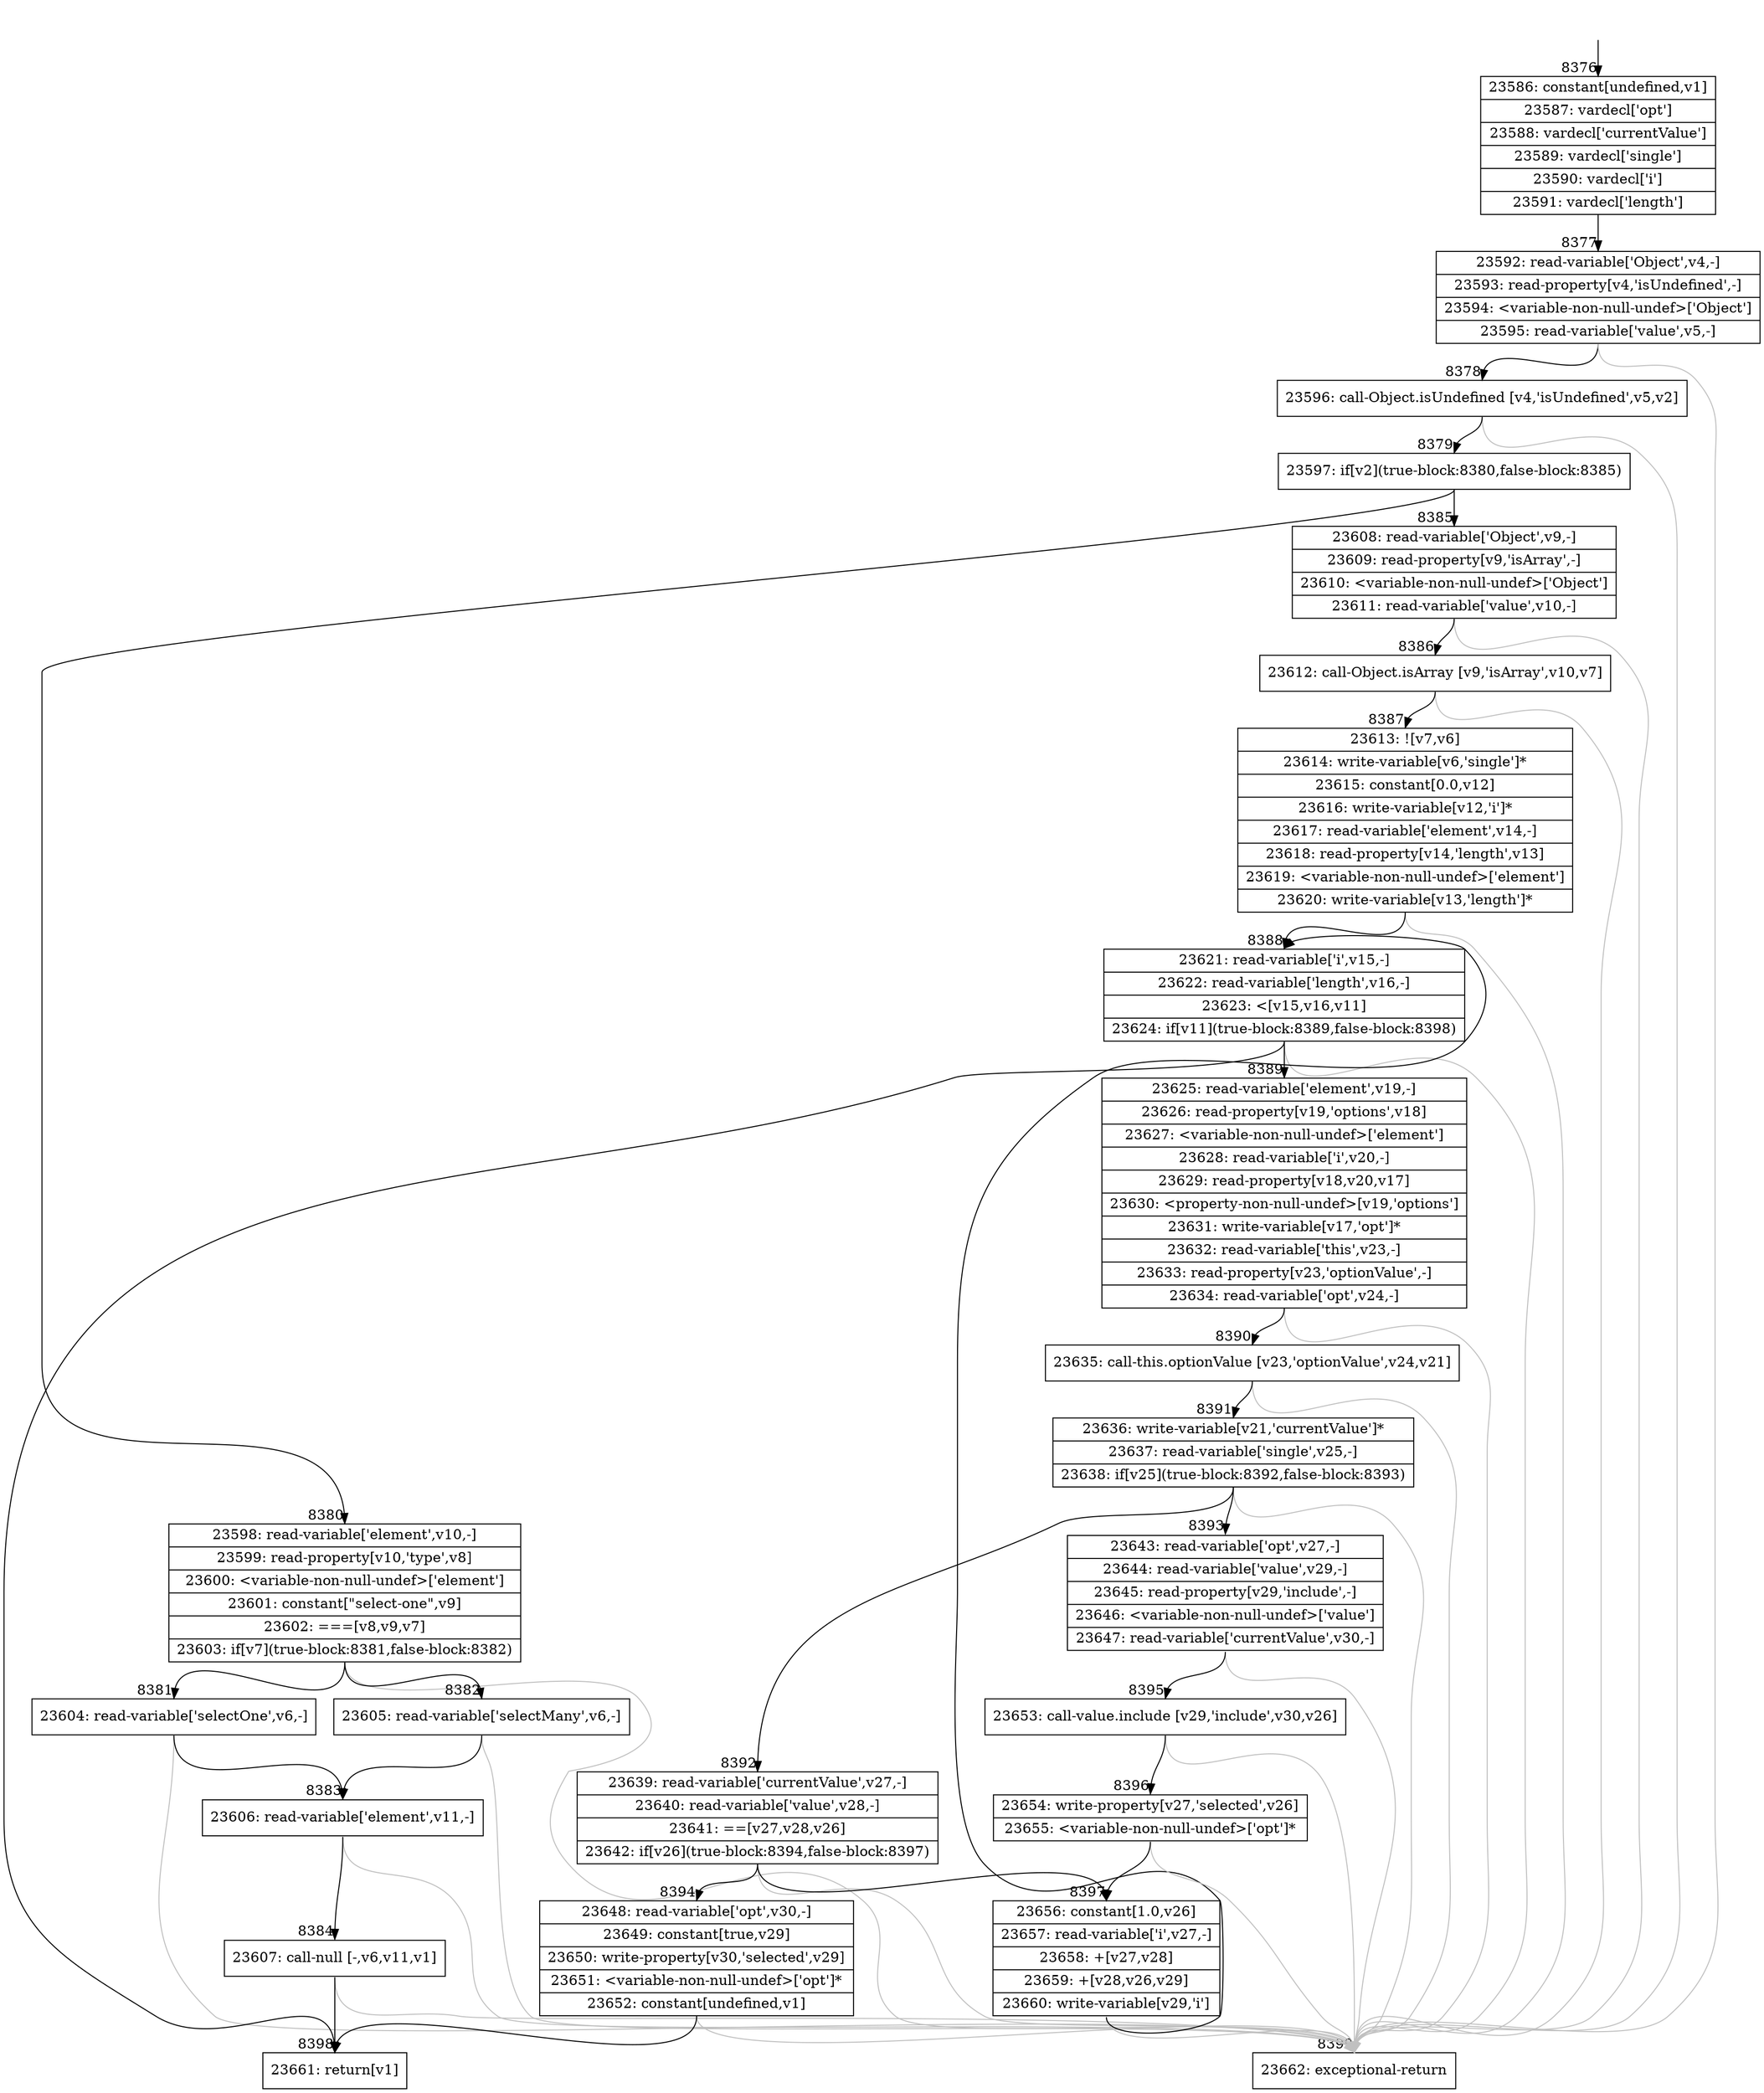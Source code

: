 digraph {
rankdir="TD"
BB_entry623[shape=none,label=""];
BB_entry623 -> BB8376 [tailport=s, headport=n, headlabel="    8376"]
BB8376 [shape=record label="{23586: constant[undefined,v1]|23587: vardecl['opt']|23588: vardecl['currentValue']|23589: vardecl['single']|23590: vardecl['i']|23591: vardecl['length']}" ] 
BB8376 -> BB8377 [tailport=s, headport=n, headlabel="      8377"]
BB8377 [shape=record label="{23592: read-variable['Object',v4,-]|23593: read-property[v4,'isUndefined',-]|23594: \<variable-non-null-undef\>['Object']|23595: read-variable['value',v5,-]}" ] 
BB8377 -> BB8378 [tailport=s, headport=n, headlabel="      8378"]
BB8377 -> BB8399 [tailport=s, headport=n, color=gray, headlabel="      8399"]
BB8378 [shape=record label="{23596: call-Object.isUndefined [v4,'isUndefined',v5,v2]}" ] 
BB8378 -> BB8379 [tailport=s, headport=n, headlabel="      8379"]
BB8378 -> BB8399 [tailport=s, headport=n, color=gray]
BB8379 [shape=record label="{23597: if[v2](true-block:8380,false-block:8385)}" ] 
BB8379 -> BB8380 [tailport=s, headport=n, headlabel="      8380"]
BB8379 -> BB8385 [tailport=s, headport=n, headlabel="      8385"]
BB8380 [shape=record label="{23598: read-variable['element',v10,-]|23599: read-property[v10,'type',v8]|23600: \<variable-non-null-undef\>['element']|23601: constant[\"select-one\",v9]|23602: ===[v8,v9,v7]|23603: if[v7](true-block:8381,false-block:8382)}" ] 
BB8380 -> BB8381 [tailport=s, headport=n, headlabel="      8381"]
BB8380 -> BB8382 [tailport=s, headport=n, headlabel="      8382"]
BB8380 -> BB8399 [tailport=s, headport=n, color=gray]
BB8381 [shape=record label="{23604: read-variable['selectOne',v6,-]}" ] 
BB8381 -> BB8383 [tailport=s, headport=n, headlabel="      8383"]
BB8381 -> BB8399 [tailport=s, headport=n, color=gray]
BB8382 [shape=record label="{23605: read-variable['selectMany',v6,-]}" ] 
BB8382 -> BB8383 [tailport=s, headport=n]
BB8382 -> BB8399 [tailport=s, headport=n, color=gray]
BB8383 [shape=record label="{23606: read-variable['element',v11,-]}" ] 
BB8383 -> BB8384 [tailport=s, headport=n, headlabel="      8384"]
BB8383 -> BB8399 [tailport=s, headport=n, color=gray]
BB8384 [shape=record label="{23607: call-null [-,v6,v11,v1]}" ] 
BB8384 -> BB8398 [tailport=s, headport=n, headlabel="      8398"]
BB8384 -> BB8399 [tailport=s, headport=n, color=gray]
BB8385 [shape=record label="{23608: read-variable['Object',v9,-]|23609: read-property[v9,'isArray',-]|23610: \<variable-non-null-undef\>['Object']|23611: read-variable['value',v10,-]}" ] 
BB8385 -> BB8386 [tailport=s, headport=n, headlabel="      8386"]
BB8385 -> BB8399 [tailport=s, headport=n, color=gray]
BB8386 [shape=record label="{23612: call-Object.isArray [v9,'isArray',v10,v7]}" ] 
BB8386 -> BB8387 [tailport=s, headport=n, headlabel="      8387"]
BB8386 -> BB8399 [tailport=s, headport=n, color=gray]
BB8387 [shape=record label="{23613: ![v7,v6]|23614: write-variable[v6,'single']*|23615: constant[0.0,v12]|23616: write-variable[v12,'i']*|23617: read-variable['element',v14,-]|23618: read-property[v14,'length',v13]|23619: \<variable-non-null-undef\>['element']|23620: write-variable[v13,'length']*}" ] 
BB8387 -> BB8388 [tailport=s, headport=n, headlabel="      8388"]
BB8387 -> BB8399 [tailport=s, headport=n, color=gray]
BB8388 [shape=record label="{23621: read-variable['i',v15,-]|23622: read-variable['length',v16,-]|23623: \<[v15,v16,v11]|23624: if[v11](true-block:8389,false-block:8398)}" ] 
BB8388 -> BB8389 [tailport=s, headport=n, headlabel="      8389"]
BB8388 -> BB8398 [tailport=s, headport=n]
BB8388 -> BB8399 [tailport=s, headport=n, color=gray]
BB8389 [shape=record label="{23625: read-variable['element',v19,-]|23626: read-property[v19,'options',v18]|23627: \<variable-non-null-undef\>['element']|23628: read-variable['i',v20,-]|23629: read-property[v18,v20,v17]|23630: \<property-non-null-undef\>[v19,'options']|23631: write-variable[v17,'opt']*|23632: read-variable['this',v23,-]|23633: read-property[v23,'optionValue',-]|23634: read-variable['opt',v24,-]}" ] 
BB8389 -> BB8390 [tailport=s, headport=n, headlabel="      8390"]
BB8389 -> BB8399 [tailport=s, headport=n, color=gray]
BB8390 [shape=record label="{23635: call-this.optionValue [v23,'optionValue',v24,v21]}" ] 
BB8390 -> BB8391 [tailport=s, headport=n, headlabel="      8391"]
BB8390 -> BB8399 [tailport=s, headport=n, color=gray]
BB8391 [shape=record label="{23636: write-variable[v21,'currentValue']*|23637: read-variable['single',v25,-]|23638: if[v25](true-block:8392,false-block:8393)}" ] 
BB8391 -> BB8392 [tailport=s, headport=n, headlabel="      8392"]
BB8391 -> BB8393 [tailport=s, headport=n, headlabel="      8393"]
BB8391 -> BB8399 [tailport=s, headport=n, color=gray]
BB8392 [shape=record label="{23639: read-variable['currentValue',v27,-]|23640: read-variable['value',v28,-]|23641: ==[v27,v28,v26]|23642: if[v26](true-block:8394,false-block:8397)}" ] 
BB8392 -> BB8394 [tailport=s, headport=n, headlabel="      8394"]
BB8392 -> BB8397 [tailport=s, headport=n, headlabel="      8397"]
BB8392 -> BB8399 [tailport=s, headport=n, color=gray]
BB8393 [shape=record label="{23643: read-variable['opt',v27,-]|23644: read-variable['value',v29,-]|23645: read-property[v29,'include',-]|23646: \<variable-non-null-undef\>['value']|23647: read-variable['currentValue',v30,-]}" ] 
BB8393 -> BB8395 [tailport=s, headport=n, headlabel="      8395"]
BB8393 -> BB8399 [tailport=s, headport=n, color=gray]
BB8394 [shape=record label="{23648: read-variable['opt',v30,-]|23649: constant[true,v29]|23650: write-property[v30,'selected',v29]|23651: \<variable-non-null-undef\>['opt']*|23652: constant[undefined,v1]}" ] 
BB8394 -> BB8398 [tailport=s, headport=n]
BB8394 -> BB8399 [tailport=s, headport=n, color=gray]
BB8395 [shape=record label="{23653: call-value.include [v29,'include',v30,v26]}" ] 
BB8395 -> BB8396 [tailport=s, headport=n, headlabel="      8396"]
BB8395 -> BB8399 [tailport=s, headport=n, color=gray]
BB8396 [shape=record label="{23654: write-property[v27,'selected',v26]|23655: \<variable-non-null-undef\>['opt']*}" ] 
BB8396 -> BB8397 [tailport=s, headport=n]
BB8396 -> BB8399 [tailport=s, headport=n, color=gray]
BB8397 [shape=record label="{23656: constant[1.0,v26]|23657: read-variable['i',v27,-]|23658: +[v27,v28]|23659: +[v28,v26,v29]|23660: write-variable[v29,'i']}" ] 
BB8397 -> BB8388 [tailport=s, headport=n]
BB8397 -> BB8399 [tailport=s, headport=n, color=gray]
BB8398 [shape=record label="{23661: return[v1]}" ] 
BB8399 [shape=record label="{23662: exceptional-return}" ] 
//#$~ 6495
}
